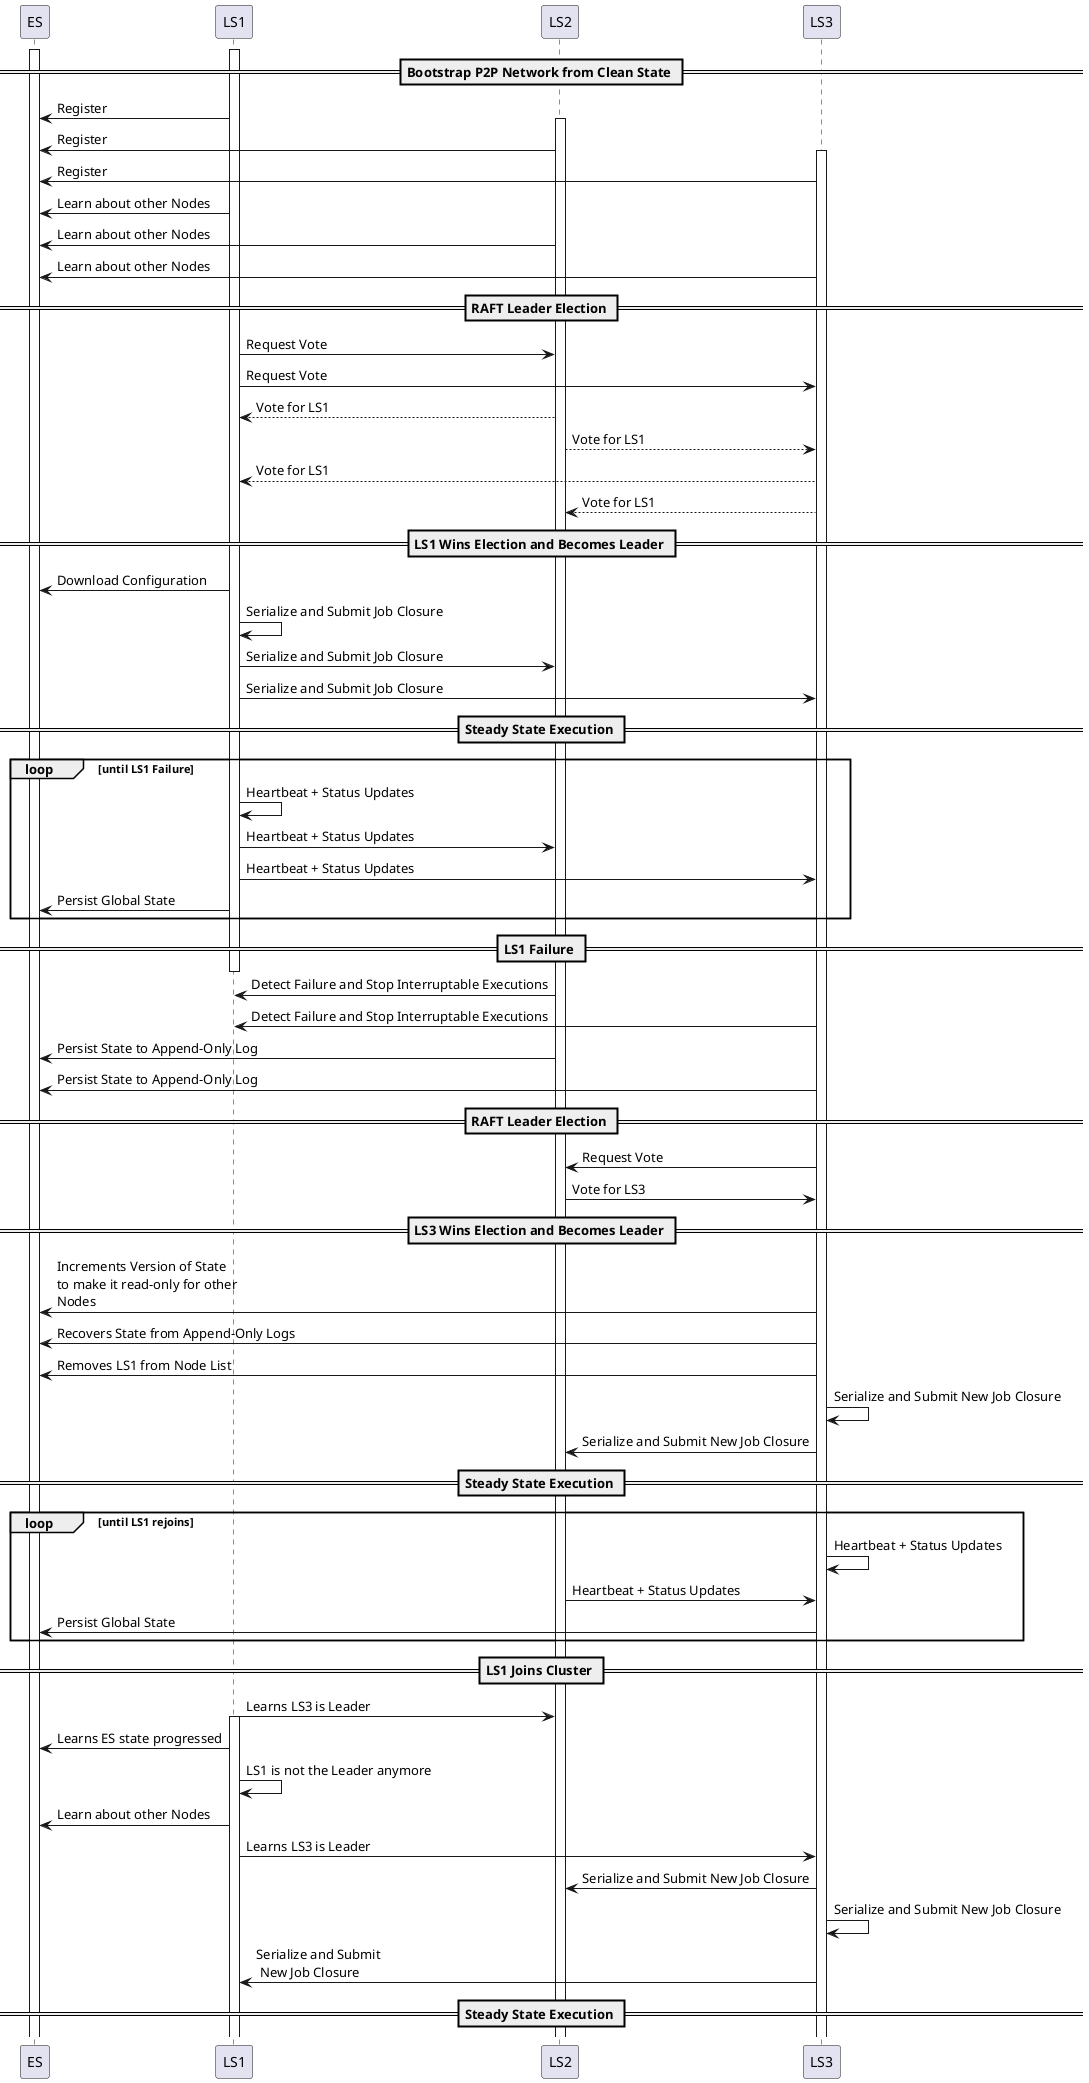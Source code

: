 @startuml
== Bootstrap P2P Network from Clean State ==
activate ES
activate LS1
LS1 -> ES: Register
activate LS2
LS2 -> ES: Register
activate LS3
LS3 -> ES: Register
LS1 -> ES: Learn about other Nodes
LS2 -> ES: Learn about other Nodes
LS3 -> ES: Learn about other Nodes
== RAFT Leader Election ==
LS1 -> LS2: Request Vote
LS1 -> LS3: Request Vote
LS2 --> LS1: Vote for LS1
LS2 --> LS3: Vote for LS1
LS3 --> LS1: Vote for LS1
LS3 --> LS2: Vote for LS1
== LS1 Wins Election and Becomes Leader ==
LS1 -> ES: Download Configuration
LS1 -> LS1: Serialize and Submit Job Closure
LS1 -> LS2: Serialize and Submit Job Closure
LS1 -> LS3: Serialize and Submit Job Closure
== Steady State Execution ==
loop until LS1 Failure
LS1 -> LS1: Heartbeat + Status Updates
LS1 -> LS2: Heartbeat + Status Updates
LS1 -> LS3: Heartbeat + Status Updates
LS1 -> ES: Persist Global State
end
== LS1 Failure ==
deactivate LS1
LS2 -> LS1: Detect Failure and Stop Interruptable Executions
LS3 -> LS1: Detect Failure and Stop Interruptable Executions
LS2 -> ES: Persist State to Append-Only Log
LS3 -> ES: Persist State to Append-Only Log
== RAFT Leader Election ==
LS3 -> LS2: Request Vote
LS2 -> LS3: Vote for LS3
== LS3 Wins Election and Becomes Leader ==
LS3 -> ES: Increments Version of State\nto make it read-only for other\nNodes
LS3 -> ES: Recovers State from Append-Only Logs
LS3 -> ES: Removes LS1 from Node List
LS3 -> LS3: Serialize and Submit New Job Closure
LS3 -> LS2: Serialize and Submit New Job Closure
== Steady State Execution ==
loop until LS1 rejoins
LS3 -> LS3: Heartbeat + Status Updates
LS2 -> LS3: Heartbeat + Status Updates
LS3 -> ES: Persist Global State
end
== LS1 Joins Cluster ==
LS1 -> LS2: Learns LS3 is Leader
activate LS1
LS1 -> ES: Learns ES state progressed
LS1 -> LS1: LS1 is not the Leader anymore
LS1 -> ES: Learn about other Nodes
LS1 -> LS3: Learns LS3 is Leader
LS3 -> LS2: Serialize and Submit New Job Closure
LS3 -> LS3: Serialize and Submit New Job Closure
LS3 -> LS1: Serialize and Submit\n New Job Closure
== Steady State Execution ==
@enduml
